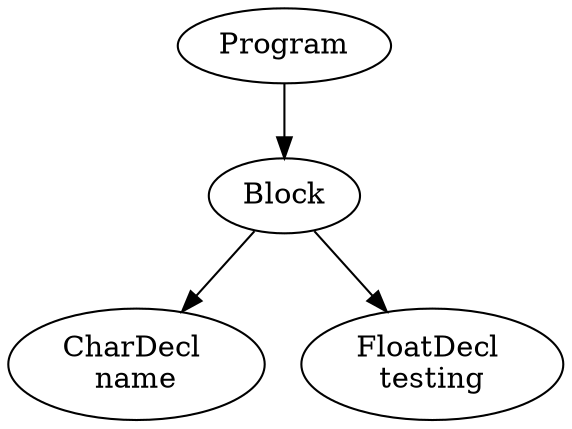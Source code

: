 digraph AST {
0 [label="Program"];
1 [label="Block"];
2 [label="CharDecl \nname"];
3 [label="FloatDecl \ntesting"];
1 -> 2;
1 -> 3;
0 -> 1;
}